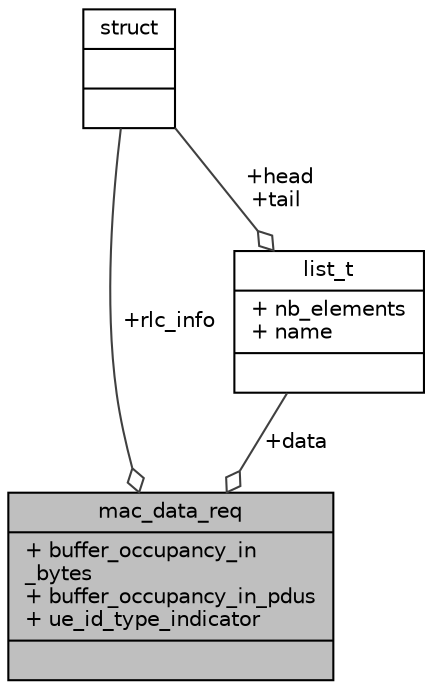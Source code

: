 digraph "mac_data_req"
{
 // LATEX_PDF_SIZE
  edge [fontname="Helvetica",fontsize="10",labelfontname="Helvetica",labelfontsize="10"];
  node [fontname="Helvetica",fontsize="10",shape=record];
  Node1 [label="{mac_data_req\n|+ buffer_occupancy_in\l_bytes\l+ buffer_occupancy_in_pdus\l+ ue_id_type_indicator\l|}",height=0.2,width=0.4,color="black", fillcolor="grey75", style="filled", fontcolor="black",tooltip="MAC-DATA-Req primitive is used to request that an upper layer PDU be sent using the procedures for th..."];
  Node2 -> Node1 [color="grey25",fontsize="10",style="solid",label=" +data" ,arrowhead="odiamond",fontname="Helvetica"];
  Node2 [label="{list_t\n|+ nb_elements\l+ name\l|}",height=0.2,width=0.4,color="black", fillcolor="white", style="filled",URL="$structlist__t.html",tooltip=" "];
  Node3 -> Node2 [color="grey25",fontsize="10",style="solid",label=" +head\n+tail" ,arrowhead="odiamond",fontname="Helvetica"];
  Node3 [label="{struct\n||}",height=0.2,width=0.4,color="black", fillcolor="white", style="filled",URL="$structstruct.html",tooltip="holds vehicle id and initial pointer to the head of the linked list in hastable"];
  Node3 -> Node1 [color="grey25",fontsize="10",style="solid",label=" +rlc_info" ,arrowhead="odiamond",fontname="Helvetica"];
}
